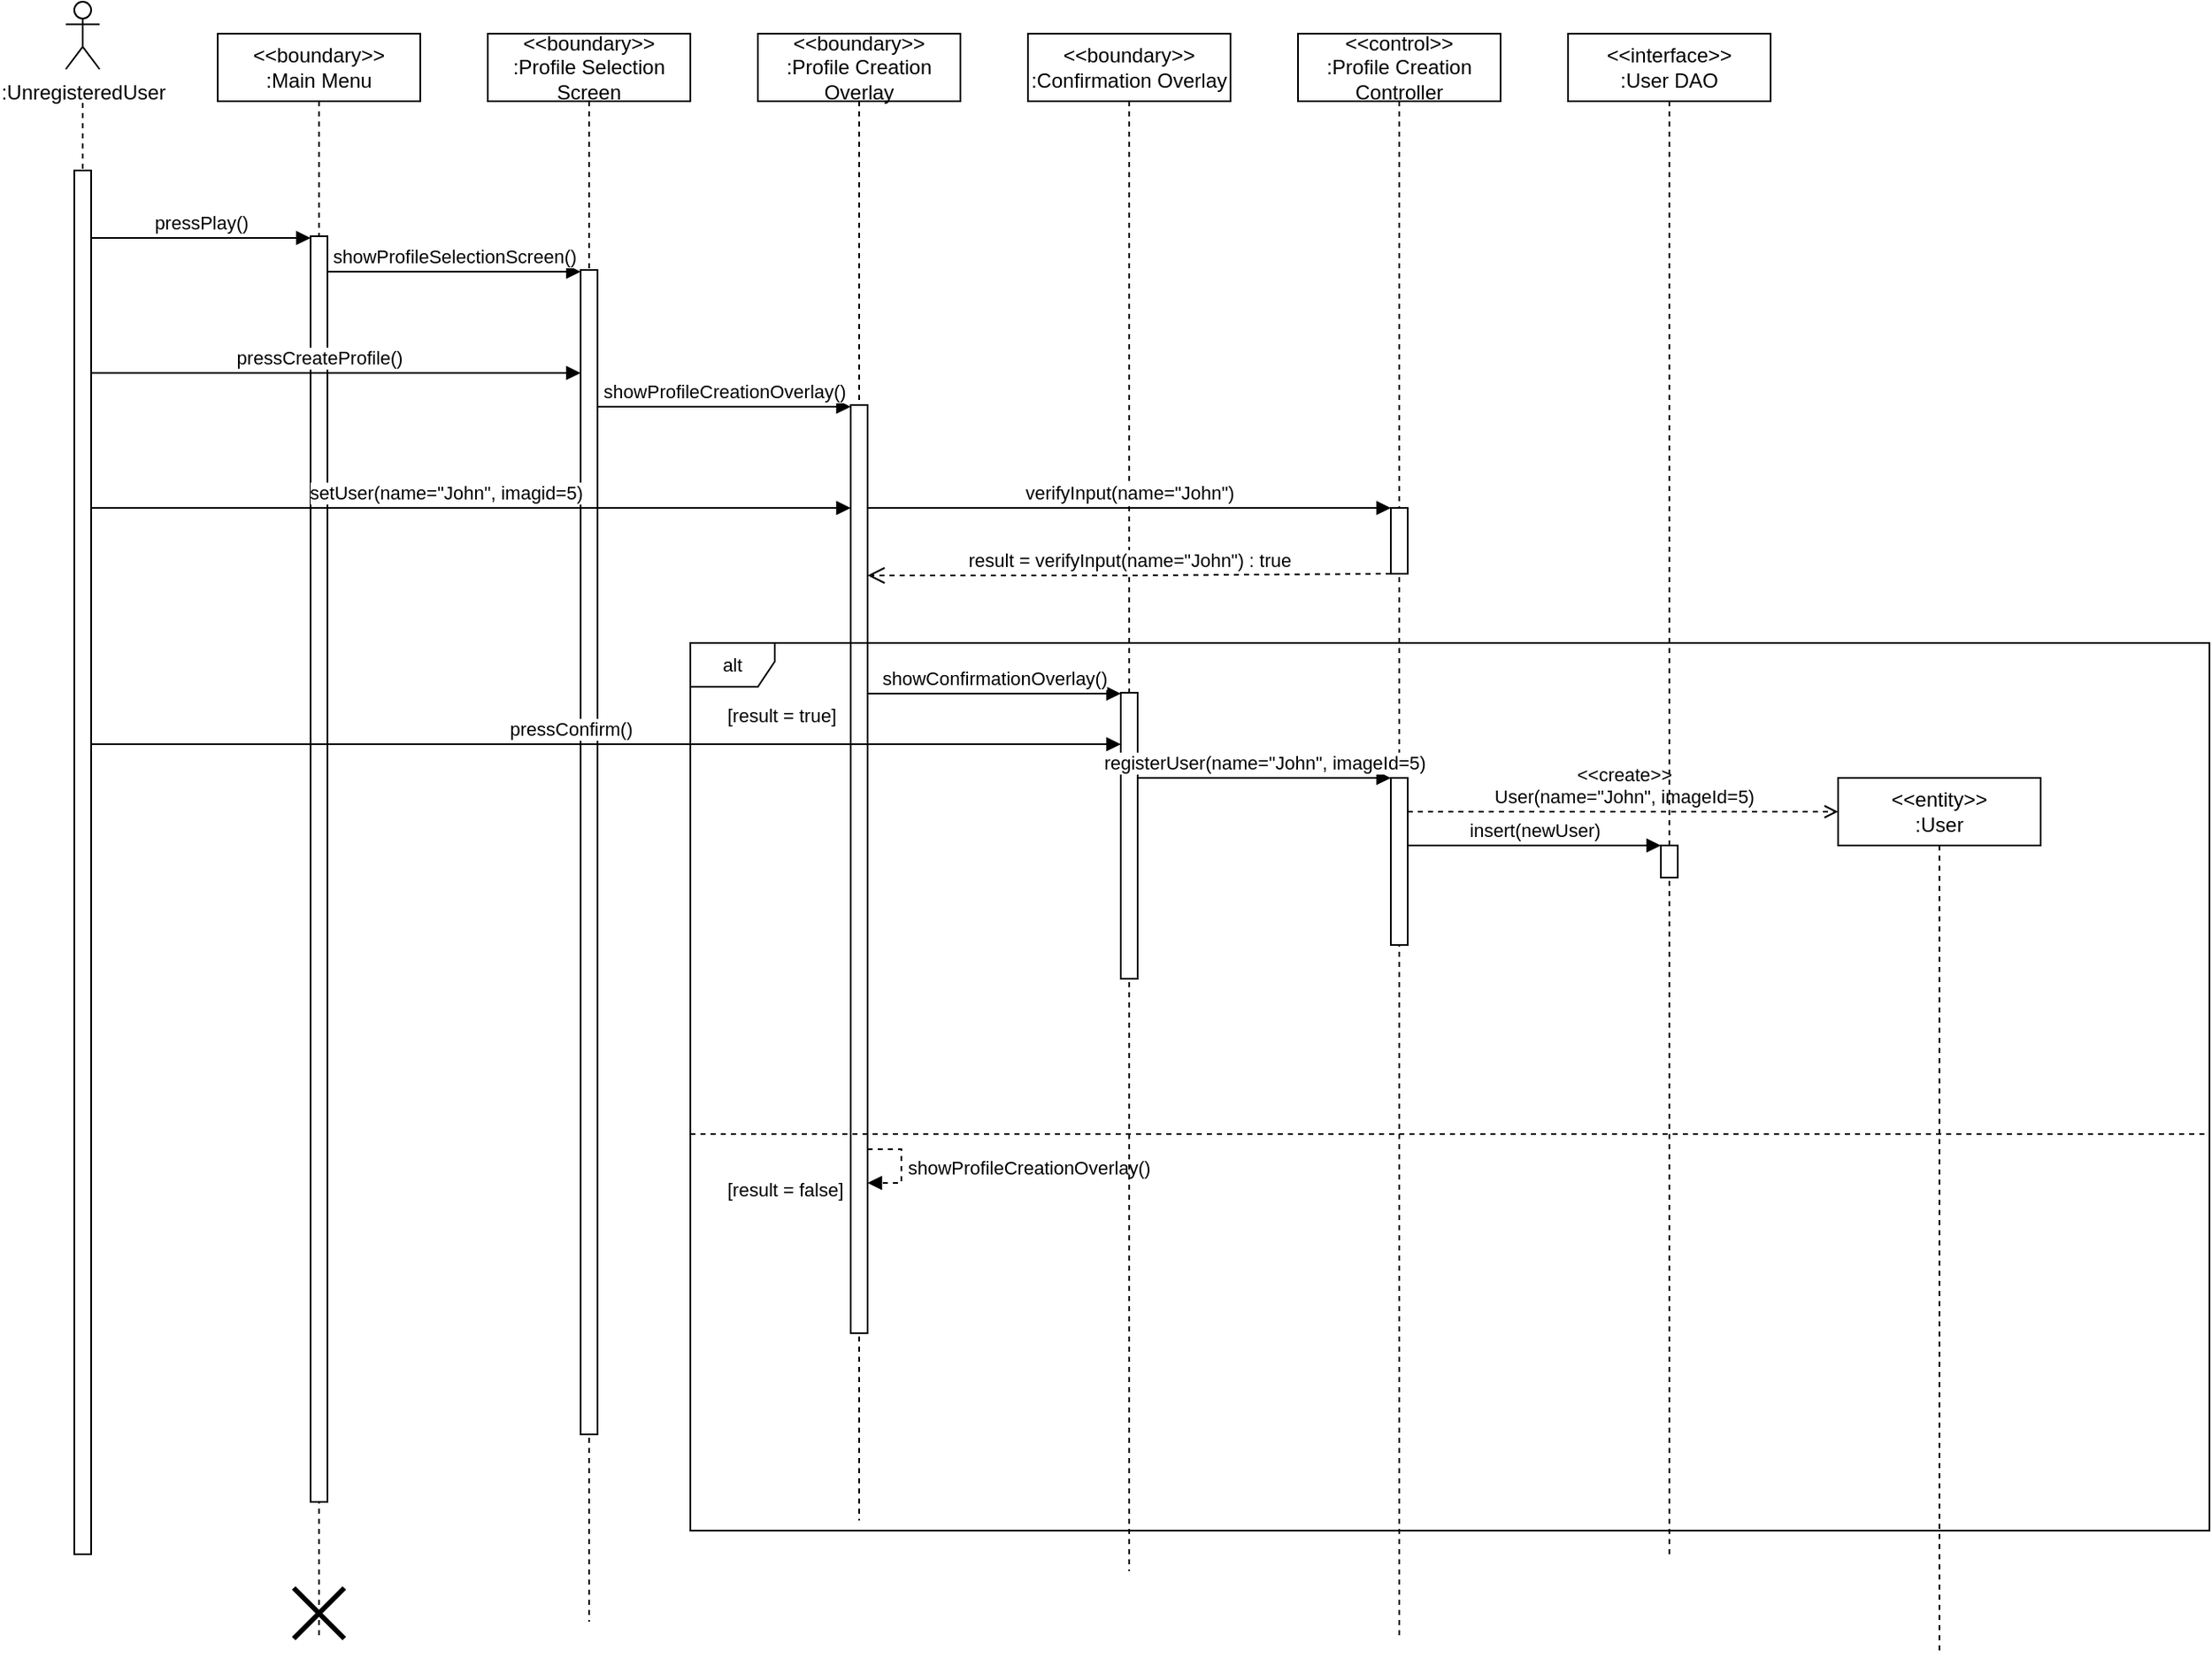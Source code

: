 <mxfile version="24.5.3" type="device">
  <diagram name="Page-1" id="2YBvvXClWsGukQMizWep">
    <mxGraphModel dx="2607" dy="1740" grid="1" gridSize="10" guides="1" tooltips="1" connect="1" arrows="1" fold="1" page="1" pageScale="1" pageWidth="1169" pageHeight="827" math="0" shadow="0">
      <root>
        <mxCell id="0" />
        <mxCell id="1" parent="0" />
        <mxCell id="40Eewz4d37DVKOO8whst-1" value="&amp;lt;&amp;lt;boundary&amp;gt;&amp;gt;&lt;div&gt;:Main Menu&lt;/div&gt;" style="shape=umlLifeline;perimeter=lifelinePerimeter;whiteSpace=wrap;html=1;container=1;dropTarget=0;collapsible=0;recursiveResize=0;outlineConnect=0;portConstraint=eastwest;newEdgeStyle={&quot;edgeStyle&quot;:&quot;elbowEdgeStyle&quot;,&quot;elbow&quot;:&quot;vertical&quot;,&quot;curved&quot;:0,&quot;rounded&quot;:0};" parent="1" vertex="1">
          <mxGeometry x="200" y="79" width="120" height="951" as="geometry" />
        </mxCell>
        <mxCell id="UgQZSp92NmhMC5YI5ZQL-13" value="" style="html=1;points=[[0,0,0,0,5],[0,1,0,0,-5],[1,0,0,0,5],[1,1,0,0,-5]];perimeter=orthogonalPerimeter;outlineConnect=0;targetShapes=umlLifeline;portConstraint=eastwest;newEdgeStyle={&quot;curved&quot;:0,&quot;rounded&quot;:0};fontFamily=Helvetica;fontSize=11;fontColor=default;labelBackgroundColor=default;" vertex="1" parent="40Eewz4d37DVKOO8whst-1">
          <mxGeometry x="55" y="120" width="10" height="750" as="geometry" />
        </mxCell>
        <mxCell id="UgQZSp92NmhMC5YI5ZQL-55" value="" style="shape=umlDestroy;whiteSpace=wrap;html=1;strokeWidth=3;targetShapes=umlLifeline;fontFamily=Helvetica;fontSize=11;fontColor=default;labelBackgroundColor=default;" vertex="1" parent="40Eewz4d37DVKOO8whst-1">
          <mxGeometry x="45" y="921" width="30" height="30" as="geometry" />
        </mxCell>
        <mxCell id="UgQZSp92NmhMC5YI5ZQL-2" value="&amp;lt;&amp;lt;boundary&amp;gt;&amp;gt;&lt;div&gt;:Profile Selection Screen&lt;/div&gt;" style="shape=umlLifeline;perimeter=lifelinePerimeter;whiteSpace=wrap;html=1;container=1;dropTarget=0;collapsible=0;recursiveResize=0;outlineConnect=0;portConstraint=eastwest;newEdgeStyle={&quot;edgeStyle&quot;:&quot;elbowEdgeStyle&quot;,&quot;elbow&quot;:&quot;vertical&quot;,&quot;curved&quot;:0,&quot;rounded&quot;:0};" vertex="1" parent="1">
          <mxGeometry x="360" y="79" width="120" height="941" as="geometry" />
        </mxCell>
        <mxCell id="UgQZSp92NmhMC5YI5ZQL-14" value="" style="html=1;points=[[0,0,0,0,5],[0,1,0,0,-5],[1,0,0,0,5],[1,1,0,0,-5]];perimeter=orthogonalPerimeter;outlineConnect=0;targetShapes=umlLifeline;portConstraint=eastwest;newEdgeStyle={&quot;curved&quot;:0,&quot;rounded&quot;:0};fontFamily=Helvetica;fontSize=11;fontColor=default;labelBackgroundColor=default;" vertex="1" parent="UgQZSp92NmhMC5YI5ZQL-2">
          <mxGeometry x="55" y="140" width="10" height="690" as="geometry" />
        </mxCell>
        <mxCell id="UgQZSp92NmhMC5YI5ZQL-3" value="&amp;lt;&amp;lt;boundary&amp;gt;&amp;gt;&lt;div&gt;:Profile Creation Overlay&lt;/div&gt;" style="shape=umlLifeline;perimeter=lifelinePerimeter;whiteSpace=wrap;html=1;container=1;dropTarget=0;collapsible=0;recursiveResize=0;outlineConnect=0;portConstraint=eastwest;newEdgeStyle={&quot;edgeStyle&quot;:&quot;elbowEdgeStyle&quot;,&quot;elbow&quot;:&quot;vertical&quot;,&quot;curved&quot;:0,&quot;rounded&quot;:0};" vertex="1" parent="1">
          <mxGeometry x="520" y="79" width="120" height="881" as="geometry" />
        </mxCell>
        <mxCell id="UgQZSp92NmhMC5YI5ZQL-18" value="" style="html=1;points=[[0,0,0,0,5],[0,1,0,0,-5],[1,0,0,0,5],[1,1,0,0,-5]];perimeter=orthogonalPerimeter;outlineConnect=0;targetShapes=umlLifeline;portConstraint=eastwest;newEdgeStyle={&quot;curved&quot;:0,&quot;rounded&quot;:0};fontFamily=Helvetica;fontSize=11;fontColor=default;labelBackgroundColor=default;" vertex="1" parent="UgQZSp92NmhMC5YI5ZQL-3">
          <mxGeometry x="55" y="220" width="10" height="550" as="geometry" />
        </mxCell>
        <mxCell id="UgQZSp92NmhMC5YI5ZQL-59" value="showProfileCreationOverlay()" style="html=1;align=left;spacingLeft=2;endArrow=block;rounded=0;edgeStyle=orthogonalEdgeStyle;curved=0;rounded=0;dashed=1;strokeColor=default;verticalAlign=bottom;fontFamily=Helvetica;fontSize=11;fontColor=default;labelBackgroundColor=default;sourcePerimeterSpacing=0;" edge="1" target="UgQZSp92NmhMC5YI5ZQL-18" parent="UgQZSp92NmhMC5YI5ZQL-3" source="UgQZSp92NmhMC5YI5ZQL-18">
          <mxGeometry x="0.333" relative="1" as="geometry">
            <mxPoint x="65" y="691" as="sourcePoint" />
            <Array as="points">
              <mxPoint x="85" y="661" />
              <mxPoint x="85" y="681" />
            </Array>
            <mxPoint x="70" y="721.037" as="targetPoint" />
            <mxPoint as="offset" />
          </mxGeometry>
        </mxCell>
        <mxCell id="UgQZSp92NmhMC5YI5ZQL-5" style="rounded=1;orthogonalLoop=1;jettySize=auto;html=1;sourcePerimeterSpacing=20;dashed=1;curved=0;endArrow=none;endFill=0;" edge="1" parent="1" source="UgQZSp92NmhMC5YI5ZQL-4">
          <mxGeometry width="125" height="990" relative="1" as="geometry">
            <mxPoint x="120" y="800" as="targetPoint" />
          </mxGeometry>
        </mxCell>
        <mxCell id="UgQZSp92NmhMC5YI5ZQL-8" value="" style="html=1;points=[[0,0,0,0,5],[0,1,0,0,-5],[1,0,0,0,5],[1,1,0,0,-5]];perimeter=orthogonalPerimeter;outlineConnect=0;targetShapes=umlLifeline;portConstraint=eastwest;newEdgeStyle={&quot;curved&quot;:0,&quot;rounded&quot;:0};fontFamily=Helvetica;fontSize=11;fontColor=default;labelBackgroundColor=default;" vertex="1" parent="UgQZSp92NmhMC5YI5ZQL-5">
          <mxGeometry x="115" y="160" width="10" height="820" as="geometry" />
        </mxCell>
        <mxCell id="UgQZSp92NmhMC5YI5ZQL-4" value=":Unregistered&lt;span style=&quot;background-color: initial;&quot;&gt;User&lt;/span&gt;" style="shape=umlActor;verticalLabelPosition=bottom;verticalAlign=top;html=1;" vertex="1" parent="1">
          <mxGeometry x="110" y="60" width="20" height="40" as="geometry" />
        </mxCell>
        <mxCell id="UgQZSp92NmhMC5YI5ZQL-9" value="&amp;lt;&amp;lt;boundary&amp;gt;&amp;gt;&lt;div&gt;:Confirmation Overlay&lt;/div&gt;" style="shape=umlLifeline;perimeter=lifelinePerimeter;whiteSpace=wrap;html=1;container=1;dropTarget=0;collapsible=0;recursiveResize=0;outlineConnect=0;portConstraint=eastwest;newEdgeStyle={&quot;edgeStyle&quot;:&quot;elbowEdgeStyle&quot;,&quot;elbow&quot;:&quot;vertical&quot;,&quot;curved&quot;:0,&quot;rounded&quot;:0};" vertex="1" parent="1">
          <mxGeometry x="680" y="79" width="120" height="911" as="geometry" />
        </mxCell>
        <mxCell id="UgQZSp92NmhMC5YI5ZQL-27" value="" style="html=1;points=[[0,0,0,0,5],[0,1,0,0,-5],[1,0,0,0,5],[1,1,0,0,-5]];perimeter=orthogonalPerimeter;outlineConnect=0;targetShapes=umlLifeline;portConstraint=eastwest;newEdgeStyle={&quot;curved&quot;:0,&quot;rounded&quot;:0};fontFamily=Helvetica;fontSize=11;fontColor=default;labelBackgroundColor=default;" vertex="1" parent="UgQZSp92NmhMC5YI5ZQL-9">
          <mxGeometry x="55" y="390.5" width="10" height="169.5" as="geometry" />
        </mxCell>
        <mxCell id="UgQZSp92NmhMC5YI5ZQL-10" value="&amp;lt;&amp;lt;control&amp;gt;&amp;gt;&lt;div&gt;:Profile Creation Controller&lt;/div&gt;" style="shape=umlLifeline;perimeter=lifelinePerimeter;whiteSpace=wrap;html=1;container=1;dropTarget=0;collapsible=0;recursiveResize=0;outlineConnect=0;portConstraint=eastwest;newEdgeStyle={&quot;edgeStyle&quot;:&quot;elbowEdgeStyle&quot;,&quot;elbow&quot;:&quot;vertical&quot;,&quot;curved&quot;:0,&quot;rounded&quot;:0};" vertex="1" parent="1">
          <mxGeometry x="840" y="79" width="120" height="951" as="geometry" />
        </mxCell>
        <mxCell id="UgQZSp92NmhMC5YI5ZQL-22" value="" style="html=1;points=[[0,0,0,0,5],[0,1,0,0,-5],[1,0,0,0,5],[1,1,0,0,-5]];perimeter=orthogonalPerimeter;outlineConnect=0;targetShapes=umlLifeline;portConstraint=eastwest;newEdgeStyle={&quot;curved&quot;:0,&quot;rounded&quot;:0};fontFamily=Helvetica;fontSize=11;fontColor=default;labelBackgroundColor=default;" vertex="1" parent="UgQZSp92NmhMC5YI5ZQL-10">
          <mxGeometry x="55" y="281" width="10" height="39" as="geometry" />
        </mxCell>
        <mxCell id="UgQZSp92NmhMC5YI5ZQL-29" value="" style="html=1;points=[[0,0,0,0,5],[0,1,0,0,-5],[1,0,0,0,5],[1,1,0,0,-5]];perimeter=orthogonalPerimeter;outlineConnect=0;targetShapes=umlLifeline;portConstraint=eastwest;newEdgeStyle={&quot;curved&quot;:0,&quot;rounded&quot;:0};fontFamily=Helvetica;fontSize=11;fontColor=default;labelBackgroundColor=default;" vertex="1" parent="UgQZSp92NmhMC5YI5ZQL-10">
          <mxGeometry x="55" y="441" width="10" height="99" as="geometry" />
        </mxCell>
        <mxCell id="UgQZSp92NmhMC5YI5ZQL-11" value="&amp;lt;&amp;lt;entity&amp;gt;&amp;gt;&lt;div&gt;:User&lt;/div&gt;" style="shape=umlLifeline;perimeter=lifelinePerimeter;whiteSpace=wrap;html=1;container=1;dropTarget=0;collapsible=0;recursiveResize=0;outlineConnect=0;portConstraint=eastwest;newEdgeStyle={&quot;edgeStyle&quot;:&quot;elbowEdgeStyle&quot;,&quot;elbow&quot;:&quot;vertical&quot;,&quot;curved&quot;:0,&quot;rounded&quot;:0};" vertex="1" parent="1">
          <mxGeometry x="1160" y="520" width="120" height="520" as="geometry" />
        </mxCell>
        <mxCell id="UgQZSp92NmhMC5YI5ZQL-12" value="pressPlay()" style="html=1;verticalAlign=bottom;endArrow=block;curved=0;rounded=0;strokeColor=default;align=center;fontFamily=Helvetica;fontSize=11;fontColor=default;labelBackgroundColor=default;sourcePerimeterSpacing=0;" edge="1" parent="1" source="UgQZSp92NmhMC5YI5ZQL-8" target="UgQZSp92NmhMC5YI5ZQL-13">
          <mxGeometry width="80" relative="1" as="geometry">
            <mxPoint x="130" y="200" as="sourcePoint" />
            <mxPoint x="200" y="200" as="targetPoint" />
            <Array as="points">
              <mxPoint x="200" y="200" />
            </Array>
          </mxGeometry>
        </mxCell>
        <mxCell id="UgQZSp92NmhMC5YI5ZQL-15" value="showProfileSelectionScreen()" style="html=1;verticalAlign=bottom;endArrow=block;curved=0;rounded=0;strokeColor=default;align=center;fontFamily=Helvetica;fontSize=11;fontColor=default;labelBackgroundColor=default;sourcePerimeterSpacing=0;" edge="1" parent="1" source="UgQZSp92NmhMC5YI5ZQL-13" target="UgQZSp92NmhMC5YI5ZQL-14">
          <mxGeometry width="80" relative="1" as="geometry">
            <mxPoint x="270" y="220" as="sourcePoint" />
            <mxPoint x="350" y="220" as="targetPoint" />
            <Array as="points">
              <mxPoint x="340" y="220" />
            </Array>
          </mxGeometry>
        </mxCell>
        <mxCell id="UgQZSp92NmhMC5YI5ZQL-17" value="pressCreateProfile()" style="html=1;verticalAlign=bottom;endArrow=block;curved=0;rounded=0;strokeColor=default;align=center;fontFamily=Helvetica;fontSize=11;fontColor=default;labelBackgroundColor=default;sourcePerimeterSpacing=0;" edge="1" parent="1" source="UgQZSp92NmhMC5YI5ZQL-8" target="UgQZSp92NmhMC5YI5ZQL-14">
          <mxGeometry x="-0.069" width="80" relative="1" as="geometry">
            <mxPoint x="130" y="280" as="sourcePoint" />
            <mxPoint x="260" y="280" as="targetPoint" />
            <Array as="points">
              <mxPoint x="260" y="280" />
            </Array>
            <mxPoint as="offset" />
          </mxGeometry>
        </mxCell>
        <mxCell id="UgQZSp92NmhMC5YI5ZQL-20" value="showProfileCreationOverlay()" style="html=1;verticalAlign=bottom;endArrow=block;curved=0;rounded=0;strokeColor=default;align=center;fontFamily=Helvetica;fontSize=11;fontColor=default;labelBackgroundColor=default;sourcePerimeterSpacing=0;" edge="1" parent="1" source="UgQZSp92NmhMC5YI5ZQL-14" target="UgQZSp92NmhMC5YI5ZQL-18">
          <mxGeometry width="80" relative="1" as="geometry">
            <mxPoint x="430" y="240" as="sourcePoint" />
            <mxPoint x="580" y="240" as="targetPoint" />
            <Array as="points">
              <mxPoint x="500" y="300" />
            </Array>
          </mxGeometry>
        </mxCell>
        <mxCell id="UgQZSp92NmhMC5YI5ZQL-21" value="setUser(name=&quot;John&quot;, imagid=5)" style="html=1;verticalAlign=bottom;endArrow=block;curved=0;rounded=0;strokeColor=default;align=center;fontFamily=Helvetica;fontSize=11;fontColor=default;labelBackgroundColor=default;sourcePerimeterSpacing=0;" edge="1" parent="1" source="UgQZSp92NmhMC5YI5ZQL-8" target="UgQZSp92NmhMC5YI5ZQL-18">
          <mxGeometry x="-0.069" width="80" relative="1" as="geometry">
            <mxPoint x="130" y="360" as="sourcePoint" />
            <mxPoint x="420" y="360" as="targetPoint" />
            <Array as="points">
              <mxPoint x="265" y="360" />
            </Array>
            <mxPoint as="offset" />
          </mxGeometry>
        </mxCell>
        <mxCell id="UgQZSp92NmhMC5YI5ZQL-23" value="verifyInput(name=&quot;John&quot;)" style="html=1;verticalAlign=bottom;endArrow=block;curved=0;rounded=0;strokeColor=default;align=center;fontFamily=Helvetica;fontSize=11;fontColor=default;labelBackgroundColor=default;sourcePerimeterSpacing=0;" edge="1" parent="1" source="UgQZSp92NmhMC5YI5ZQL-18" target="UgQZSp92NmhMC5YI5ZQL-22">
          <mxGeometry width="80" relative="1" as="geometry">
            <mxPoint x="585" y="360" as="sourcePoint" />
            <mxPoint x="735" y="360" as="targetPoint" />
            <Array as="points">
              <mxPoint x="660" y="360" />
            </Array>
          </mxGeometry>
        </mxCell>
        <mxCell id="UgQZSp92NmhMC5YI5ZQL-24" value="result = verifyInput(name=&quot;John&quot;) : true" style="html=1;verticalAlign=bottom;endArrow=open;dashed=1;endSize=8;curved=0;rounded=0;strokeColor=default;align=center;fontFamily=Helvetica;fontSize=11;fontColor=default;labelBackgroundColor=default;sourcePerimeterSpacing=0;" edge="1" parent="1" source="UgQZSp92NmhMC5YI5ZQL-22" target="UgQZSp92NmhMC5YI5ZQL-18">
          <mxGeometry relative="1" as="geometry">
            <mxPoint x="720" y="390" as="sourcePoint" />
            <mxPoint x="590" y="391" as="targetPoint" />
            <Array as="points">
              <mxPoint x="740" y="400" />
            </Array>
          </mxGeometry>
        </mxCell>
        <mxCell id="UgQZSp92NmhMC5YI5ZQL-26" value="showConfirmationOverlay()" style="html=1;verticalAlign=bottom;endArrow=block;curved=0;rounded=0;strokeColor=default;align=center;fontFamily=Helvetica;fontSize=11;fontColor=default;labelBackgroundColor=default;sourcePerimeterSpacing=0;" edge="1" parent="1" source="UgQZSp92NmhMC5YI5ZQL-18" target="UgQZSp92NmhMC5YI5ZQL-27">
          <mxGeometry width="80" relative="1" as="geometry">
            <mxPoint x="585" y="440" as="sourcePoint" />
            <mxPoint x="710" y="440" as="targetPoint" />
            <Array as="points">
              <mxPoint x="660" y="470" />
            </Array>
          </mxGeometry>
        </mxCell>
        <mxCell id="UgQZSp92NmhMC5YI5ZQL-28" value="pressConfirm()" style="html=1;verticalAlign=bottom;endArrow=block;curved=0;rounded=0;strokeColor=default;align=center;fontFamily=Helvetica;fontSize=11;fontColor=default;labelBackgroundColor=default;sourcePerimeterSpacing=0;" edge="1" parent="1" source="UgQZSp92NmhMC5YI5ZQL-8" target="UgQZSp92NmhMC5YI5ZQL-27">
          <mxGeometry x="-0.069" width="80" relative="1" as="geometry">
            <mxPoint x="135" y="370" as="sourcePoint" />
            <mxPoint x="585" y="370" as="targetPoint" />
            <Array as="points">
              <mxPoint x="420" y="500" />
            </Array>
            <mxPoint as="offset" />
          </mxGeometry>
        </mxCell>
        <mxCell id="UgQZSp92NmhMC5YI5ZQL-31" value="&amp;lt;&amp;lt;create&amp;gt;&amp;gt;&lt;div&gt;User(name=&quot;John&quot;, imageId=5)&lt;/div&gt;" style="html=1;verticalAlign=bottom;endArrow=open;curved=0;rounded=0;strokeColor=default;align=center;fontFamily=Helvetica;fontSize=11;fontColor=default;labelBackgroundColor=default;sourcePerimeterSpacing=0;dashed=1;endFill=0;" edge="1" parent="1" source="UgQZSp92NmhMC5YI5ZQL-29">
          <mxGeometry width="80" relative="1" as="geometry">
            <mxPoint x="900" y="520" as="sourcePoint" />
            <mxPoint x="1160" y="540" as="targetPoint" />
            <Array as="points">
              <mxPoint x="1060" y="540" />
            </Array>
          </mxGeometry>
        </mxCell>
        <mxCell id="UgQZSp92NmhMC5YI5ZQL-40" value="&amp;lt;&amp;lt;interface&amp;gt;&amp;gt;&lt;div&gt;:User DAO&lt;/div&gt;" style="shape=umlLifeline;perimeter=lifelinePerimeter;whiteSpace=wrap;html=1;container=1;dropTarget=0;collapsible=0;recursiveResize=0;outlineConnect=0;portConstraint=eastwest;newEdgeStyle={&quot;edgeStyle&quot;:&quot;elbowEdgeStyle&quot;,&quot;elbow&quot;:&quot;vertical&quot;,&quot;curved&quot;:0,&quot;rounded&quot;:0};" vertex="1" parent="1">
          <mxGeometry x="1000" y="79" width="120" height="901" as="geometry" />
        </mxCell>
        <mxCell id="UgQZSp92NmhMC5YI5ZQL-44" value="" style="html=1;points=[[0,0,0,0,5],[0,1,0,0,-5],[1,0,0,0,5],[1,1,0,0,-5]];perimeter=orthogonalPerimeter;outlineConnect=0;targetShapes=umlLifeline;portConstraint=eastwest;newEdgeStyle={&quot;curved&quot;:0,&quot;rounded&quot;:0};fontFamily=Helvetica;fontSize=11;fontColor=default;labelBackgroundColor=default;" vertex="1" parent="UgQZSp92NmhMC5YI5ZQL-40">
          <mxGeometry x="55" y="481" width="10" height="19" as="geometry" />
        </mxCell>
        <mxCell id="UgQZSp92NmhMC5YI5ZQL-30" value="registerUser(name=&quot;John&quot;, imageId=5)" style="html=1;verticalAlign=bottom;endArrow=block;curved=0;rounded=0;strokeColor=default;align=center;fontFamily=Helvetica;fontSize=11;fontColor=default;labelBackgroundColor=default;sourcePerimeterSpacing=0;" edge="1" parent="1" source="UgQZSp92NmhMC5YI5ZQL-27" target="UgQZSp92NmhMC5YI5ZQL-29">
          <mxGeometry width="80" relative="1" as="geometry">
            <mxPoint x="750" y="500" as="sourcePoint" />
            <mxPoint x="900" y="500" as="targetPoint" />
            <Array as="points">
              <mxPoint x="820" y="520" />
            </Array>
          </mxGeometry>
        </mxCell>
        <mxCell id="UgQZSp92NmhMC5YI5ZQL-49" value="alt" style="shape=umlFrame;whiteSpace=wrap;html=1;pointerEvents=0;recursiveResize=0;container=1;collapsible=0;width=50;fontFamily=Helvetica;fontSize=11;fontColor=default;labelBackgroundColor=default;height=26;" vertex="1" parent="1">
          <mxGeometry x="480" y="440" width="900" height="526" as="geometry" />
        </mxCell>
        <mxCell id="UgQZSp92NmhMC5YI5ZQL-50" value="[result = true]" style="text;html=1;fontFamily=Helvetica;fontSize=11;fontColor=default;labelBackgroundColor=default;" vertex="1" parent="UgQZSp92NmhMC5YI5ZQL-49">
          <mxGeometry width="100" height="20" relative="1" as="geometry">
            <mxPoint x="20" y="30" as="offset" />
          </mxGeometry>
        </mxCell>
        <mxCell id="UgQZSp92NmhMC5YI5ZQL-51" value="[result = false]" style="line;strokeWidth=1;dashed=1;labelPosition=center;verticalLabelPosition=bottom;align=left;verticalAlign=top;spacingLeft=20;spacingTop=15;html=1;whiteSpace=wrap;fontFamily=Helvetica;fontSize=11;fontColor=default;labelBackgroundColor=default;" vertex="1" parent="UgQZSp92NmhMC5YI5ZQL-49">
          <mxGeometry y="286" width="900" height="10" as="geometry" />
        </mxCell>
        <mxCell id="UgQZSp92NmhMC5YI5ZQL-43" value="insert(newUser)" style="html=1;verticalAlign=bottom;endArrow=block;curved=0;rounded=0;strokeColor=default;align=center;fontFamily=Helvetica;fontSize=11;fontColor=default;labelBackgroundColor=default;sourcePerimeterSpacing=0;" edge="1" parent="1" source="UgQZSp92NmhMC5YI5ZQL-29" target="UgQZSp92NmhMC5YI5ZQL-44">
          <mxGeometry width="80" relative="1" as="geometry">
            <mxPoint x="980" y="796" as="sourcePoint" />
            <mxPoint x="1130" y="796" as="targetPoint" />
            <Array as="points">
              <mxPoint x="980" y="560" />
            </Array>
          </mxGeometry>
        </mxCell>
      </root>
    </mxGraphModel>
  </diagram>
</mxfile>
